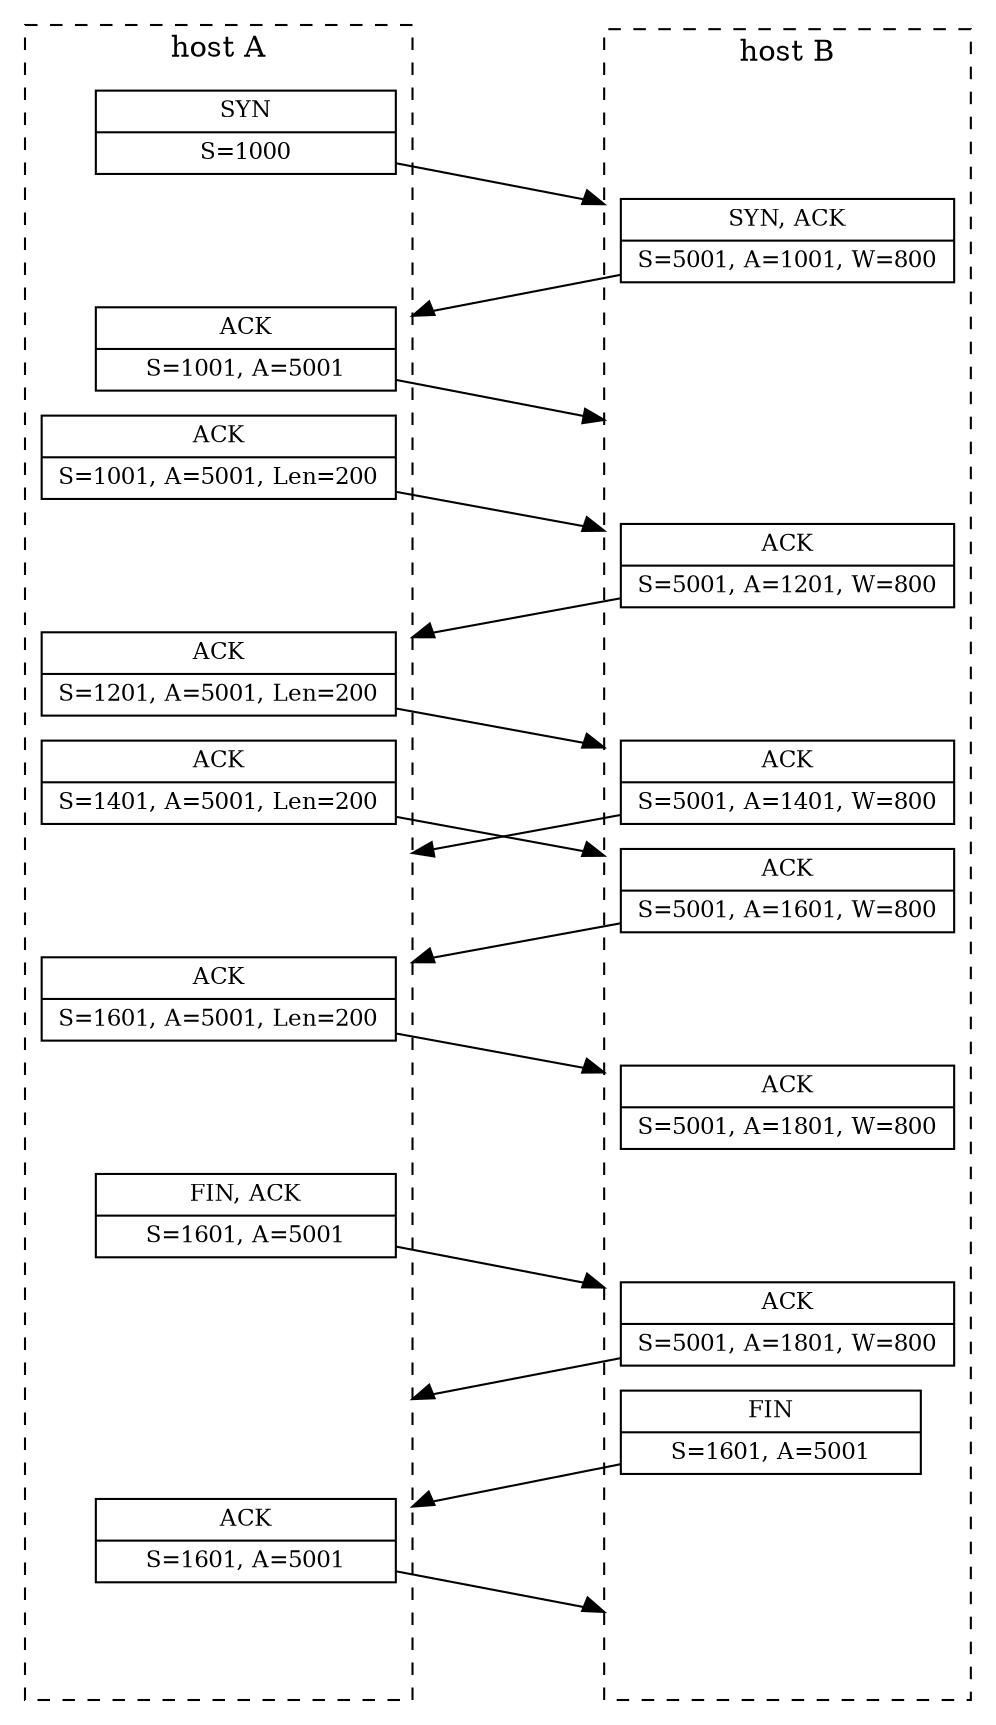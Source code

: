 digraph {
    node [shape=record]
    rankdir=TD;
    ranksep=0.15;
    newrank=true;
    nodesep=1.5;
    compound=true;
    subgraph cluster_A {
        label="host A"
        style="dashed"
        node [width=2.00, fontsize=11 ];
        0 -> 1 -> 2 -> 3 -> 4 -> 5 -> 6 -> 7 -> 8 -> 9 -> 10 [color=none];
        10 -> 11 -> 12 -> 13 -> 14 [color=none];
    }
    subgraph cluster_B {
        label="host B"
        style="dashed"
        node [width=2.00, fontsize=11 ];

        50 -> 51 -> 52 -> 53 -> 54 -> 55 -> 56 -> 57 -> 58 -> 59 -> 60 [color=none];
        60-> 61 -> 62 -> 63 -> 64 [color=none];
    }

    { rank=same;  0; 50; }
    { rank=same;  1; 51; }
    { rank=same;  2; 52; }
    { rank=same;  3; 53; }
    { rank=same;  4; 54; }
    { rank=same;  5; 55; }
    { rank=same;  6; 56; }
    { rank=same;  7; 57; }
    { rank=same;  8; 58; }
    { rank=same;  9; 59; }
    { rank=same; 10; 60; }
    { rank=same; 11; 61; }
    { rank=same; 12; 62; }
    { rank=same; 13; 63; }

    1, 4, 7, 9, 11, 12, 14 [color=none, fontcolor=none];
    50, 52, 53, 55, 58, 60, 63, 64 [color=none, fontcolor=none];

     0 -> 51 [lhead=cluster_B]
    51 ->  2 [lhead=cluster_A]
     2 -> 53 [lhead=cluster_B]
     3 -> 54 [lhead=cluster_B]
    54 ->  5 [lhead=cluster_A]
     5 -> 56 [lhead=cluster_B]
    56 ->  7 [lhead=cluster_A]
     6 -> 57 [lhead=cluster_B]
    57 ->  8 [lhead=cluster_A]
     8 -> 59 [lhead=cluster_B]
    10 -> 61 [lhead=cluster_B]
    61 -> 12 [lhead=cluster_A]
    62 -> 13 [lhead=cluster_A]
    13 -> 64 [lhead=cluster_B]

    0 [ label="{SYN|S=1000}" ]
    2 [ label="{ACK|S=1001, A=5001}" ]
    3 [ label="{ACK|S=1001, A=5001, Len=200}" ]
    5 [ label="{ACK|S=1201, A=5001, Len=200}" ]
    6 [ label="{ACK|S=1401, A=5001, Len=200}" ]
    8 [ label="{ACK|S=1601, A=5001, Len=200}" ]
    10 [ label="{FIN, ACK|S=1601, A=5001}" ]
    13 [ label="{ACK|S=1601, A=5001}" ]

    51 [ label="{SYN, ACK|S=5001, A=1001, W=800}" ]
    54 [ label="{ACK|S=5001, A=1201, W=800}" ]
    56 [ label="{ACK|S=5001, A=1401, W=800}" ]
    57 [ label="{ACK|S=5001, A=1601, W=800}" ]
    59 [ label="{ACK|S=5001, A=1801, W=800}" ]
    61 [ label="{ACK|S=5001, A=1801, W=800}" ]

    11 [ label="{FIN|S=1601, A=5001}" ]
    62 [ label="{FIN|S=1601, A=5001}" ]
}
